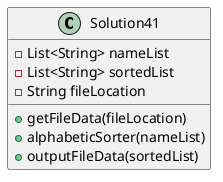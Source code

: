 @startuml
class Solution41 {
    -List<String> nameList
    -List<String> sortedList
    -String fileLocation

    +getFileData(fileLocation)
    +alphabeticSorter(nameList)
    +outputFileData(sortedList)
}
@enduml